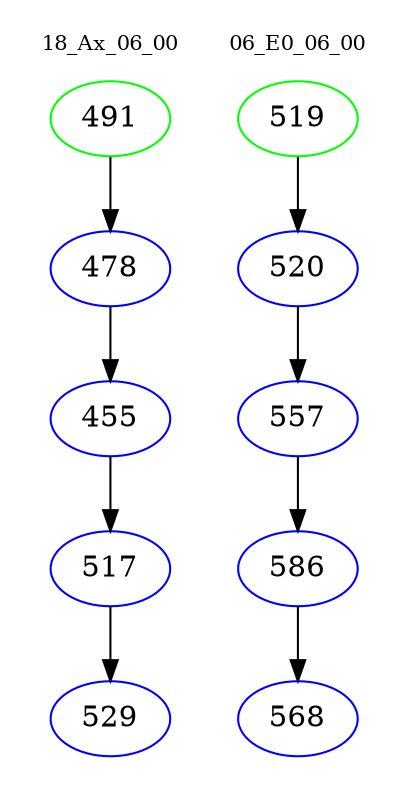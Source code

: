 digraph{
subgraph cluster_0 {
color = white
label = "18_Ax_06_00";
fontsize=10;
T0_491 [label="491", color="green"]
T0_491 -> T0_478 [color="black"]
T0_478 [label="478", color="blue"]
T0_478 -> T0_455 [color="black"]
T0_455 [label="455", color="blue"]
T0_455 -> T0_517 [color="black"]
T0_517 [label="517", color="blue"]
T0_517 -> T0_529 [color="black"]
T0_529 [label="529", color="blue"]
}
subgraph cluster_1 {
color = white
label = "06_E0_06_00";
fontsize=10;
T1_519 [label="519", color="green"]
T1_519 -> T1_520 [color="black"]
T1_520 [label="520", color="blue"]
T1_520 -> T1_557 [color="black"]
T1_557 [label="557", color="blue"]
T1_557 -> T1_586 [color="black"]
T1_586 [label="586", color="blue"]
T1_586 -> T1_568 [color="black"]
T1_568 [label="568", color="blue"]
}
}
